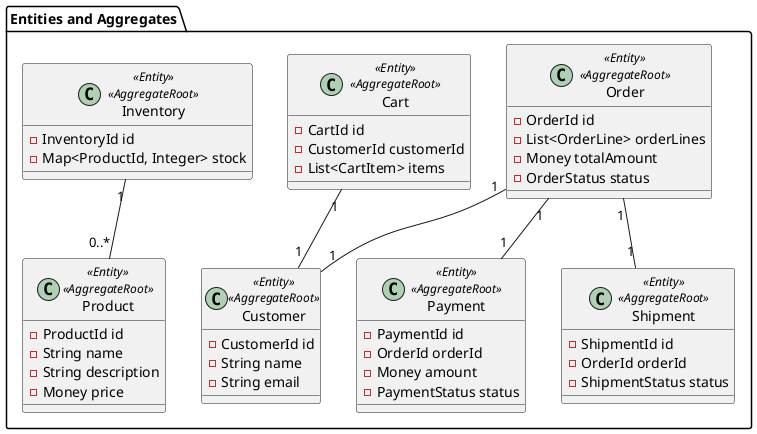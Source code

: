 @startuml E-commerce Domain Model Aggregates

' Entities and Aggregates
package "Entities and Aggregates" {
    class Order <<Entity>> <<AggregateRoot>> {
        - OrderId id
        - List<OrderLine> orderLines
        - Money totalAmount
        - OrderStatus status
    }

    class Customer <<Entity>> <<AggregateRoot>> {
        - CustomerId id
        - String name
        - String email
    }

    class Product <<Entity>> <<AggregateRoot>> {
        - ProductId id
        - String name
        - String description
        - Money price
    }

    class Inventory <<Entity>> <<AggregateRoot>> {
        - InventoryId id
        - Map<ProductId, Integer> stock
    }

    class Cart <<Entity>> <<AggregateRoot>> {
        - CartId id
        - CustomerId customerId
        - List<CartItem> items
    }

    class Payment <<Entity>> <<AggregateRoot>> {
        - PaymentId id
        - OrderId orderId
        - Money amount
        - PaymentStatus status
    }

    class Shipment <<Entity>> <<AggregateRoot>> {
        - ShipmentId id
        - OrderId orderId
        - ShipmentStatus status
    }
}

' Relationships
Order "1" -- "1" Customer
Order "1" -- "1" Payment
Order "1" -- "1" Shipment

Cart "1" -- "1" Customer

Inventory "1" -- "0..*" Product

@enduml
